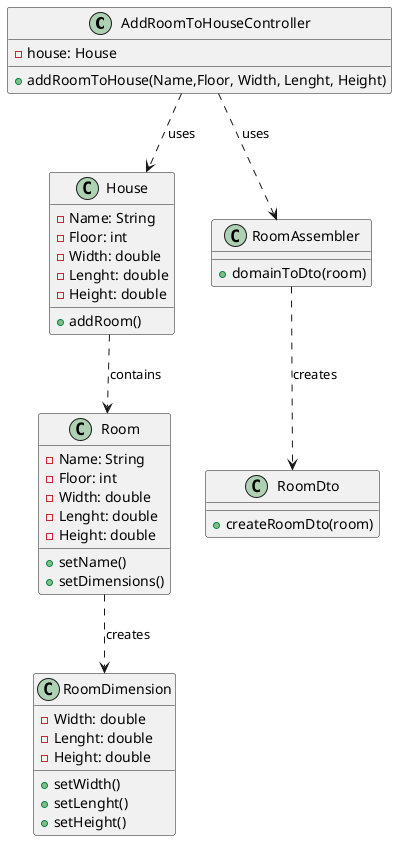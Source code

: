 @startuml
'https://plantuml.com/sequence-diagram

class AddRoomToHouseController{
- house: House
+addRoomToHouse(Name,Floor, Width, Lenght, Height)
}

class House{
- Name: String
- Floor: int
- Width: double
- Lenght: double
- Height: double
+addRoom()
}

class Room{
- Name: String
- Floor: int
- Width: double
- Lenght: double
- Height: double
+setName()
+setDimensions()
}

class RoomDimension{
- Width: double
- Lenght: double
-Height: double
+setWidth()
+setLenght()
+setHeight()
}

class RoomAssembler{
+domainToDto(room)
}

class RoomDto{
+createRoomDto(room)
}

AddRoomToHouseController  ..>  House: uses
House  ..>  Room: contains
Room  ..>  RoomDimension: creates
AddRoomToHouseController ..>  RoomAssembler: uses
RoomAssembler  ..>  RoomDto: creates
@enduml